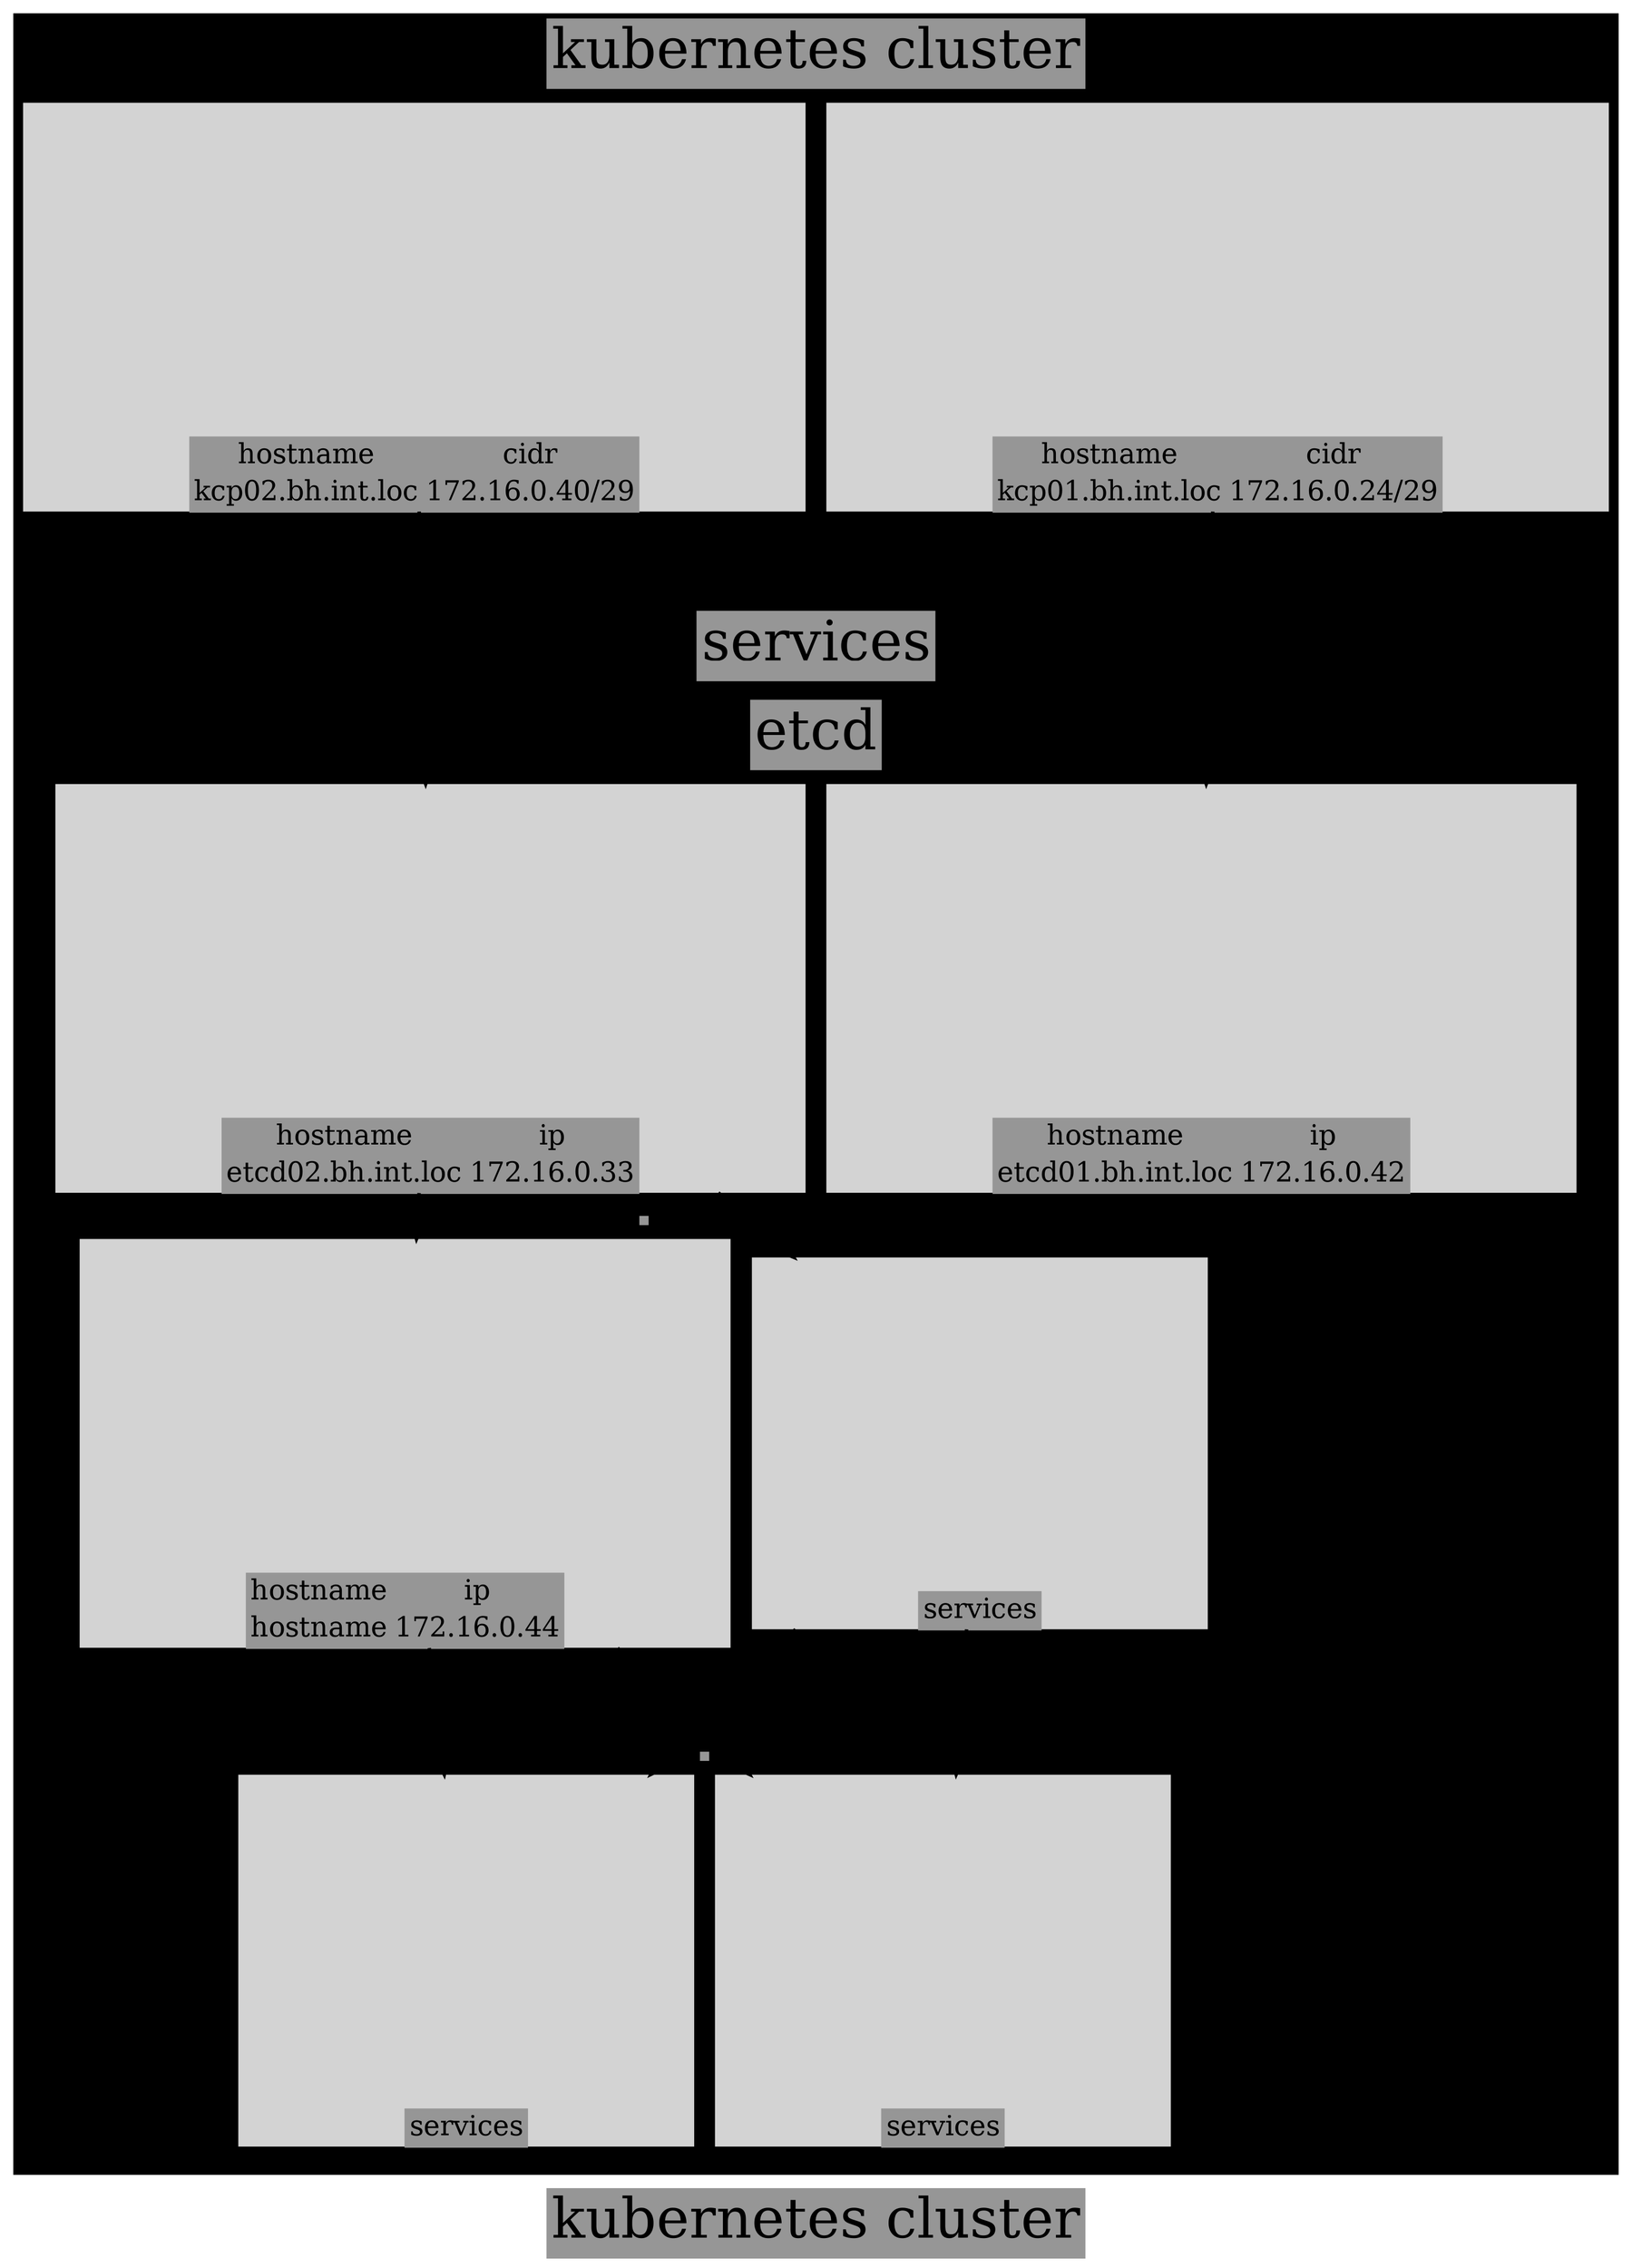 digraph k8s {
    color="#fff"
    fillcolor="#000"
    fontcolor="#fff"
    fontsize="48pt"
    imagepath="../img/diagrams/network/"
    label=<<table border="0px" bgcolor="#969696">
            <tr><td>kubernetes cluster</td></tr>
            </table>>
    style=filled
    edge [
        color="#fff"
        fontsize="36pt"
        penwidth="3pt"
    ];
    node [
        fontsize="24pt"
        labelloc="b"
        margin="2pt"
        shape=none
        style=filled
    ];

    subgraph cluster_k8s {
        kcp1_bh_int_loc [
            image="host.png"
            label=<<table border="0px" bgcolor="#969696">
            <tr><td>hostname</td><td>cidr</td></tr>
            <tr><td>kcp01.bh.int.loc</td><td>172.16.0.24/29</td></tr>
            </table>>
        ];
        kcp2_bh_int_loc [
            image="../img/diagrams/network/host.png"
            label=<<table border="0px" bgcolor="#969696">
            <tr><td>hostname</td><td>cidr</td></tr>
            <tr><td>kcp02.bh.int.loc</td><td>172.16.0.40/29</td></tr>
            </table>>
        ];
        kcp1_bh_int_loc -> etcd1 [ltail="kcp01.bh.int.loc" minlen="3pt"];
        kcp2_bh_int_loc -> etcd2 [ltail="kcb02.bh.int.loc" minlen="3pt"];

        subgraph cluster_kubernetes {
            label=<<table border="0px" bgcolor="#969696">
            <tr><td>services</td></tr>
            </table>>

            subgraph cluster_etcd {
                label=<<table border="0px" bgcolor="#969696">
                <tr><td>etcd</td></tr>
                </table>>
                etcd1 [
                    label=<<table border="0px" bgcolor="#969696">
                    <tr><td>hostname</td><td>ip</td></tr>
                    <tr><td>etcd01.bh.int.loc</td><td>172.16.0.42</td></tr>
                    </table>>
                    image="../img/diagrams/network/etcd.icon.png"
                ]
                etcd2 [
                    label=<<table border="0px" bgcolor="#969696">
                    <tr><td>hostname</td><td>ip</td></tr>
                    <tr><td>etcd02.bh.int.loc</td><td>172.16.0.33</td></tr>
                    </table>>
                    image="../img/diagrams/network/etcd.icon.png"
                ]
            }
            subgraph cluster_kcp {
                label=<<table border="0px" bgcolor="#969696">
                <tr><td></td></tr>
                </table>>
                kcp1 [
                    label=<<table border="0px" bgcolor="#969696">
                    <tr><td>hostname</td><td>ip</td></tr>
                    <tr><td>hostname</td><td>172.16.0.44</td></tr>
                    </table>>
                    image="../img/diagrams/network/kcp.png"
                ];
                kcp2 [
                    label=<<table border="0px" bgcolor="#969696">
                    <tr><td>services</td></tr>
                    </table>>
                    image="../img/diagrams/network/kcp.png"
                ];
            }
            subgraph cluster_knodes {
                label=<<table border="0px" bgcolor="#969696">
                <tr><td></td></tr>
                </table>>
                kw1 [
                    label=<<table border="0px" bgcolor="#969696">
                    <tr><td>services</td></tr>
                    </table>>
                    image="../img/diagrams/network/knode.png"
                ];
                kw2 [
                    label=<<table border="0px" bgcolor="#969696">
                    <tr><td>services</td></tr>
                    </table>>
                    image="../img/diagrams/network/knode.png"
                ];
            }
    }
    etcd2 -> kcp1 [ltail="cluster_etcd" lhead="cluster_kcp"];
    etcd2 -> kcp2 [ltail="cluster_etcd" lhead="cluster_kcp"];
    kcp1 -> kw1 [ltail="cluster_kcp" lhead="cluster_knodes" minlen="3pt"];
    kcp1 -> kw2 [ltail="cluster_kcp" lhead="cluster_knodes"];
    kcp2 -> kw1 [ltail="cluster_kcp" lhead="cluster_knodes"];
    kcp2 -> kw2 [ltail="cluster_kcp" lhead="cluster_knodes"];
}
}
